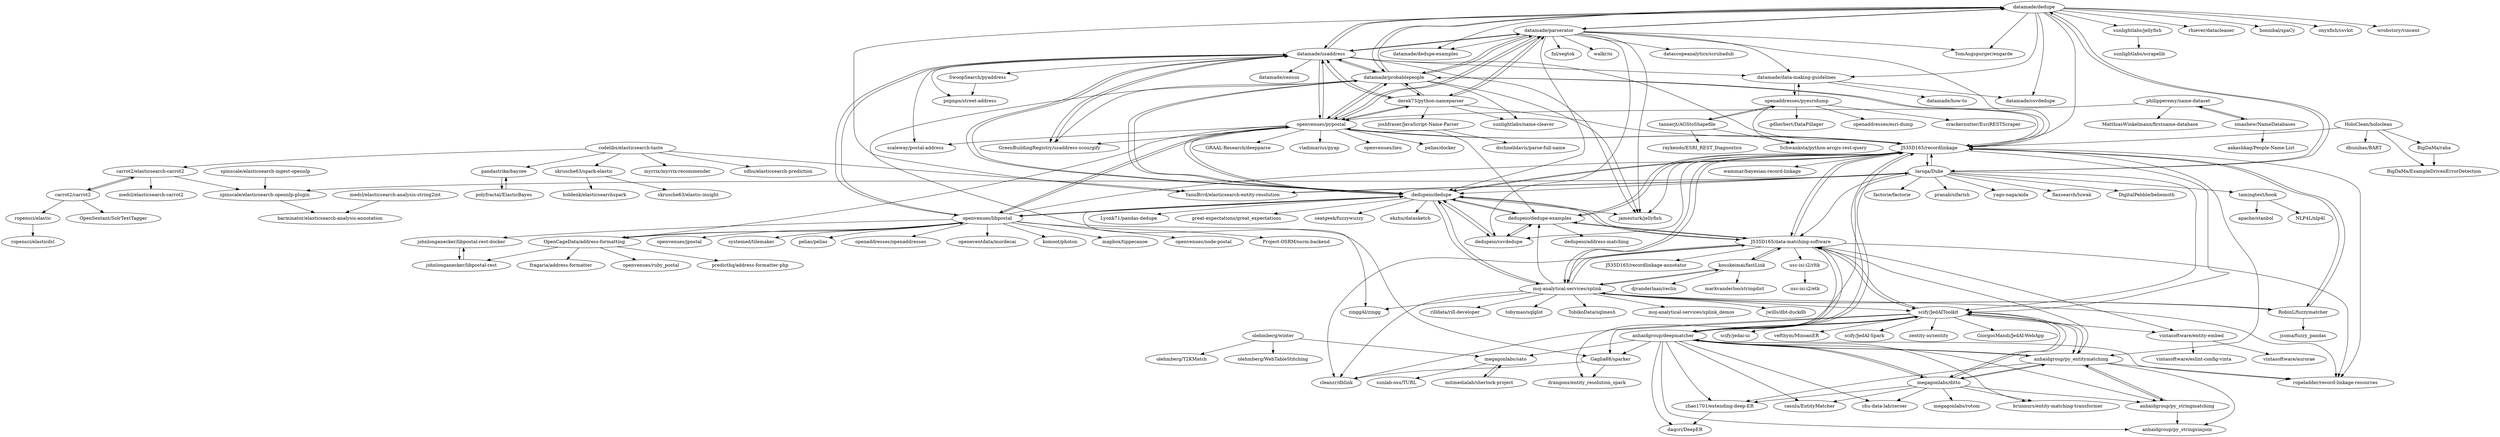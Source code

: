 digraph G {
"datamade/dedupe" -> "datamade/dedupe-examples"
"datamade/dedupe" -> "datamade/parserator"
"datamade/dedupe" -> "datamade/csvdedupe"
"datamade/dedupe" -> "larsga/Duke"
"datamade/dedupe" -> "datamade/usaddress"
"datamade/dedupe" -> "datamade/probablepeople"
"datamade/dedupe" -> "YannBrrd/elasticsearch-entity-resolution"
"datamade/dedupe" -> "J535D165/recordlinkage"
"datamade/dedupe" -> "datamade/data-making-guidelines"
"datamade/dedupe" -> "sunlightlabs/jellyfish"
"datamade/dedupe" -> "rhiever/datacleaner" ["e"=1]
"datamade/dedupe" -> "honnibal/spaCy" ["e"=1]
"datamade/dedupe" -> "onyxfish/csvkit" ["e"=1]
"datamade/dedupe" -> "TomAugspurger/engarde" ["e"=1]
"datamade/dedupe" -> "wrobstory/vincent" ["e"=1]
"openvenues/libpostal" -> "openvenues/pypostal"
"openvenues/libpostal" -> "pelias/pelias" ["e"=1]
"openvenues/libpostal" -> "OpenCageData/address-formatting"
"openvenues/libpostal" -> "datamade/usaddress"
"openvenues/libpostal" -> "openaddresses/openaddresses" ["e"=1]
"openvenues/libpostal" -> "dedupeio/dedupe"
"openvenues/libpostal" -> "J535D165/recordlinkage"
"openvenues/libpostal" -> "openeventdata/mordecai" ["e"=1]
"openvenues/libpostal" -> "komoot/photon" ["e"=1]
"openvenues/libpostal" -> "mapbox/tippecanoe" ["e"=1]
"openvenues/libpostal" -> "openvenues/node-postal"
"openvenues/libpostal" -> "Project-OSRM/osrm-backend" ["e"=1]
"openvenues/libpostal" -> "openvenues/jpostal"
"openvenues/libpostal" -> "johnlonganecker/libpostal-rest-docker"
"openvenues/libpostal" -> "systemed/tilemaker" ["e"=1]
"dedupeio/dedupe" -> "J535D165/recordlinkage"
"dedupeio/dedupe" -> "dedupeio/dedupe-examples"
"dedupeio/dedupe" -> "J535D165/data-matching-software"
"dedupeio/dedupe" -> "dedupeio/csvdedupe"
"dedupeio/dedupe" -> "moj-analytical-services/splink"
"dedupeio/dedupe" -> "jamesturk/jellyfish" ["e"=1]
"dedupeio/dedupe" -> "zinggAI/zingg" ["e"=1]
"dedupeio/dedupe" -> "datamade/usaddress"
"dedupeio/dedupe" -> "seatgeek/fuzzywuzzy" ["e"=1]
"dedupeio/dedupe" -> "openvenues/libpostal"
"dedupeio/dedupe" -> "datamade/probablepeople"
"dedupeio/dedupe" -> "ekzhu/datasketch" ["e"=1]
"dedupeio/dedupe" -> "Lyonk71/pandas-dedupe"
"dedupeio/dedupe" -> "openvenues/pypostal"
"dedupeio/dedupe" -> "great-expectations/great_expectations" ["e"=1]
"anhaidgroup/deepmatcher" -> "anhaidgroup/py_entitymatching"
"anhaidgroup/deepmatcher" -> "megagonlabs/ditto"
"anhaidgroup/deepmatcher" -> "scify/JedAIToolkit"
"anhaidgroup/deepmatcher" -> "anhaidgroup/py_stringmatching"
"anhaidgroup/deepmatcher" -> "zhao1701/extending-deep-ER"
"anhaidgroup/deepmatcher" -> "J535D165/recordlinkage"
"anhaidgroup/deepmatcher" -> "J535D165/data-matching-software"
"anhaidgroup/deepmatcher" -> "brunnurs/entity-matching-transformer"
"anhaidgroup/deepmatcher" -> "ropeladder/record-linkage-resources"
"anhaidgroup/deepmatcher" -> "megagonlabs/sato"
"anhaidgroup/deepmatcher" -> "Gaglia88/sparker"
"anhaidgroup/deepmatcher" -> "daqcri/DeepER"
"anhaidgroup/deepmatcher" -> "casnlu/EntityMatcher"
"anhaidgroup/deepmatcher" -> "chu-data-lab/zeroer"
"anhaidgroup/deepmatcher" -> "anhaidgroup/py_stringsimjoin"
"spinscale/elasticsearch-opennlp-plugin" -> "barminator/elasticsearch-analysis-annotation"
"tamingtext/book" -> "NLP4L/nlp4l"
"tamingtext/book" -> "apache/stanbol"
"openaddresses/pyesridump" -> "Schwanksta/python-arcgis-rest-query"
"openaddresses/pyesridump" -> "tannerjt/AGStoShapefile"
"openaddresses/pyesridump" -> "openaddresses/esri-dump"
"openaddresses/pyesridump" -> "crackernutter/EsriRESTScraper"
"openaddresses/pyesridump" -> "gdherbert/DataPillager"
"openaddresses/pyesridump" -> "datamade/data-making-guidelines"
"ropensci/elastic" -> "ropensci/elasticdsl"
"carrot2/carrot2" -> "carrot2/elasticsearch-carrot2"
"carrot2/carrot2" -> "OpenSextant/SolrTextTagger" ["e"=1]
"carrot2/carrot2" -> "ropensci/elastic"
"Gaglia88/sparker" -> "drangons/entity_resolution_spark"
"Gaglia88/sparker" -> "cleanzr/dblink"
"datamade/parserator" -> "datamade/probablepeople"
"datamade/parserator" -> "datamade/usaddress"
"datamade/parserator" -> "datamade/dedupe"
"datamade/parserator" -> "datamade/data-making-guidelines"
"datamade/parserator" -> "openvenues/pypostal"
"datamade/parserator" -> "datascopeanalytics/scrubadub" ["e"=1]
"datamade/parserator" -> "jamesturk/jellyfish" ["e"=1]
"datamade/parserator" -> "J535D165/recordlinkage"
"datamade/parserator" -> "dedupeio/csvdedupe"
"datamade/parserator" -> "TomAugspurger/engarde" ["e"=1]
"datamade/parserator" -> "fnl/segtok" ["e"=1]
"datamade/parserator" -> "derek73/python-nameparser"
"datamade/parserator" -> "walkr/oi" ["e"=1]
"datamade/parserator" -> "dedupeio/dedupe"
"datamade/parserator" -> "datamade/dedupe-examples"
"scify/JedAIToolkit" -> "scify/jedai-ui"
"scify/JedAIToolkit" -> "vefthym/MinoanER"
"scify/JedAIToolkit" -> "J535D165/data-matching-software"
"scify/JedAIToolkit" -> "Gaglia88/sparker"
"scify/JedAIToolkit" -> "scify/JedAI-Spark"
"scify/JedAIToolkit" -> "zentity-io/zentity"
"scify/JedAIToolkit" -> "GiorgosMandi/JedAI-WebApp"
"scify/JedAIToolkit" -> "megagonlabs/ditto"
"scify/JedAIToolkit" -> "anhaidgroup/py_entitymatching"
"scify/JedAIToolkit" -> "anhaidgroup/deepmatcher"
"scify/JedAIToolkit" -> "cleanzr/dblink"
"scify/JedAIToolkit" -> "vintasoftware/entity-embed"
"philipperemy/name-dataset" -> "smashew/NameDatabases"
"philipperemy/name-dataset" -> "MatthiasWinkelmann/firstname-database"
"philipperemy/name-dataset" -> "openvenues/pypostal"
"datamade/data-making-guidelines" -> "openaddresses/pyesridump"
"datamade/data-making-guidelines" -> "datamade/how-to"
"datamade/data-making-guidelines" -> "datamade/csvdedupe"
"spinscale/elasticsearch-ingest-opennlp" -> "spinscale/elasticsearch-opennlp-plugin"
"OpenCageData/address-formatting" -> "fragaria/address-formatter"
"OpenCageData/address-formatting" -> "johnlonganecker/libpostal-rest"
"OpenCageData/address-formatting" -> "openvenues/libpostal"
"OpenCageData/address-formatting" -> "openvenues/ruby_postal"
"OpenCageData/address-formatting" -> "predicthq/address-formatter-php"
"openvenues/pypostal" -> "openvenues/libpostal"
"openvenues/pypostal" -> "datamade/usaddress"
"openvenues/pypostal" -> "J535D165/recordlinkage"
"openvenues/pypostal" -> "GRAAL-Research/deepparse"
"openvenues/pypostal" -> "vladimarius/pyap"
"openvenues/pypostal" -> "GreenBuildingRegistry/usaddress-scourgify"
"openvenues/pypostal" -> "datamade/parserator"
"openvenues/pypostal" -> "datamade/probablepeople"
"openvenues/pypostal" -> "dedupeio/dedupe-examples"
"openvenues/pypostal" -> "scaleway/postal-address"
"openvenues/pypostal" -> "OpenCageData/address-formatting"
"openvenues/pypostal" -> "dedupeio/dedupe"
"openvenues/pypostal" -> "openvenues/lieu"
"openvenues/pypostal" -> "derek73/python-nameparser"
"openvenues/pypostal" -> "pelias/docker" ["e"=1]
"codelibs/elasticsearch-taste" -> "pandastrike/bayzee"
"codelibs/elasticsearch-taste" -> "myrrix/myrrix-recommender" ["e"=1]
"codelibs/elasticsearch-taste" -> "YannBrrd/elasticsearch-entity-resolution"
"codelibs/elasticsearch-taste" -> "sdhu/elasticsearch-prediction"
"codelibs/elasticsearch-taste" -> "carrot2/elasticsearch-carrot2"
"codelibs/elasticsearch-taste" -> "skrusche63/spark-elastic"
"HoloClean/holoclean" -> "BigDaMa/raha"
"HoloClean/holoclean" -> "dbunibas/BART"
"HoloClean/holoclean" -> "BigDaMa/ExampleDrivenErrorDetection"
"HoloClean/holoclean" -> "J535D165/recordlinkage"
"tannerjt/AGStoShapefile" -> "openaddresses/pyesridump"
"tannerjt/AGStoShapefile" -> "Schwanksta/python-arcgis-rest-query"
"tannerjt/AGStoShapefile" -> "raykendo/ESRI_REST_Diagnostics" ["e"=1]
"smashew/NameDatabases" -> "aakashkag/People-Name-List"
"smashew/NameDatabases" -> "philipperemy/name-dataset"
"datamade/usaddress" -> "datamade/probablepeople"
"datamade/usaddress" -> "datamade/parserator"
"datamade/usaddress" -> "GreenBuildingRegistry/usaddress-scourgify"
"datamade/usaddress" -> "openvenues/pypostal"
"datamade/usaddress" -> "datamade/dedupe"
"datamade/usaddress" -> "openvenues/libpostal"
"datamade/usaddress" -> "dedupeio/dedupe"
"datamade/usaddress" -> "SwoopSearch/pyaddress"
"datamade/usaddress" -> "scaleway/postal-address"
"datamade/usaddress" -> "derek73/python-nameparser"
"datamade/usaddress" -> "datamade/data-making-guidelines"
"datamade/usaddress" -> "datamade/census" ["e"=1]
"datamade/usaddress" -> "jamesturk/jellyfish" ["e"=1]
"datamade/usaddress" -> "pnpnpn/street-address"
"datamade/usaddress" -> "J535D165/recordlinkage"
"megagonlabs/ditto" -> "anhaidgroup/deepmatcher"
"megagonlabs/ditto" -> "anhaidgroup/py_entitymatching"
"megagonlabs/ditto" -> "chu-data-lab/zeroer"
"megagonlabs/ditto" -> "zhao1701/extending-deep-ER"
"megagonlabs/ditto" -> "brunnurs/entity-matching-transformer"
"megagonlabs/ditto" -> "scify/JedAIToolkit"
"megagonlabs/ditto" -> "anhaidgroup/py_stringmatching"
"megagonlabs/ditto" -> "casnlu/EntityMatcher"
"megagonlabs/ditto" -> "megagonlabs/rotom"
"larsga/Duke" -> "YannBrrd/elasticsearch-entity-resolution"
"larsga/Duke" -> "datamade/dedupe"
"larsga/Duke" -> "J535D165/recordlinkage"
"larsga/Duke" -> "scify/JedAIToolkit"
"larsga/Duke" -> "dedupeio/dedupe"
"larsga/Duke" -> "J535D165/data-matching-software"
"larsga/Duke" -> "tamingtext/book"
"larsga/Duke" -> "spinscale/elasticsearch-opennlp-plugin"
"larsga/Duke" -> "factorie/factorie" ["e"=1]
"larsga/Duke" -> "pranab/sifarish" ["e"=1]
"larsga/Duke" -> "drangons/entity_resolution_spark"
"larsga/Duke" -> "yago-naga/aida" ["e"=1]
"larsga/Duke" -> "flaxsearch/luwak" ["e"=1]
"larsga/Duke" -> "DigitalPebble/behemoth" ["e"=1]
"derek73/python-nameparser" -> "datamade/probablepeople"
"derek73/python-nameparser" -> "sunlightlabs/name-cleaver"
"derek73/python-nameparser" -> "datamade/usaddress"
"derek73/python-nameparser" -> "joshfraser/JavaScript-Name-Parser"
"derek73/python-nameparser" -> "openvenues/pypostal"
"derek73/python-nameparser" -> "J535D165/recordlinkage"
"derek73/python-nameparser" -> "datamade/parserator"
"carrot2/elasticsearch-carrot2" -> "spinscale/elasticsearch-opennlp-plugin"
"carrot2/elasticsearch-carrot2" -> "carrot2/carrot2"
"carrot2/elasticsearch-carrot2" -> "medcl/elasticsearch-carrot2" ["e"=1]
"sunlightlabs/jellyfish" -> "sunlightlabs/scrapelib" ["e"=1]
"kosukeimai/fastLink" -> "djvanderlaan/reclin"
"kosukeimai/fastLink" -> "J535D165/data-matching-software"
"kosukeimai/fastLink" -> "markvanderloo/stringdist" ["e"=1]
"kosukeimai/fastLink" -> "moj-analytical-services/splink"
"moj-analytical-services/splink" -> "J535D165/recordlinkage"
"moj-analytical-services/splink" -> "RobinL/fuzzymatcher"
"moj-analytical-services/splink" -> "moj-analytical-services/splink_demos"
"moj-analytical-services/splink" -> "J535D165/data-matching-software"
"moj-analytical-services/splink" -> "kosukeimai/fastLink"
"moj-analytical-services/splink" -> "dedupeio/dedupe"
"moj-analytical-services/splink" -> "zinggAI/zingg" ["e"=1]
"moj-analytical-services/splink" -> "jwills/dbt-duckdb" ["e"=1]
"moj-analytical-services/splink" -> "ropeladder/record-linkage-resources"
"moj-analytical-services/splink" -> "rilldata/rill-developer" ["e"=1]
"moj-analytical-services/splink" -> "scify/JedAIToolkit"
"moj-analytical-services/splink" -> "cleanzr/dblink"
"moj-analytical-services/splink" -> "tobymao/sqlglot" ["e"=1]
"moj-analytical-services/splink" -> "dedupeio/dedupe-examples"
"moj-analytical-services/splink" -> "TobikoData/sqlmesh" ["e"=1]
"YannBrrd/elasticsearch-entity-resolution" -> "larsga/Duke"
"medcl/elasticsearch-analysis-string2int" -> "barminator/elasticsearch-analysis-annotation"
"mitmedialab/sherlock-project" -> "megagonlabs/sato"
"J535D165/data-matching-software" -> "J535D165/recordlinkage"
"J535D165/data-matching-software" -> "scify/JedAIToolkit"
"J535D165/data-matching-software" -> "ropeladder/record-linkage-resources"
"J535D165/data-matching-software" -> "kosukeimai/fastLink"
"J535D165/data-matching-software" -> "dedupeio/dedupe"
"J535D165/data-matching-software" -> "moj-analytical-services/splink"
"J535D165/data-matching-software" -> "dedupeio/dedupe-examples"
"J535D165/data-matching-software" -> "usc-isi-i2/rltk"
"J535D165/data-matching-software" -> "anhaidgroup/deepmatcher"
"J535D165/data-matching-software" -> "vintasoftware/entity-embed"
"J535D165/data-matching-software" -> "J535D165/recordlinkage-annotator"
"J535D165/data-matching-software" -> "cleanzr/dblink"
"J535D165/data-matching-software" -> "anhaidgroup/py_entitymatching"
"J535D165/recordlinkage" -> "J535D165/data-matching-software"
"J535D165/recordlinkage" -> "dedupeio/dedupe"
"J535D165/recordlinkage" -> "moj-analytical-services/splink"
"J535D165/recordlinkage" -> "RobinL/fuzzymatcher"
"J535D165/recordlinkage" -> "dedupeio/dedupe-examples"
"J535D165/recordlinkage" -> "ropeladder/record-linkage-resources"
"J535D165/recordlinkage" -> "anhaidgroup/deepmatcher"
"J535D165/recordlinkage" -> "openvenues/pypostal"
"J535D165/recordlinkage" -> "anhaidgroup/py_entitymatching"
"J535D165/recordlinkage" -> "scify/JedAIToolkit"
"J535D165/recordlinkage" -> "jamesturk/jellyfish" ["e"=1]
"J535D165/recordlinkage" -> "larsga/Duke"
"J535D165/recordlinkage" -> "dedupeio/csvdedupe"
"J535D165/recordlinkage" -> "datamade/probablepeople"
"J535D165/recordlinkage" -> "wammar/bayesian-record-linkage"
"GreenBuildingRegistry/usaddress-scourgify" -> "datamade/usaddress"
"datamade/probablepeople" -> "datamade/usaddress"
"datamade/probablepeople" -> "datamade/parserator"
"datamade/probablepeople" -> "derek73/python-nameparser"
"datamade/probablepeople" -> "datamade/dedupe"
"datamade/probablepeople" -> "GreenBuildingRegistry/usaddress-scourgify"
"datamade/probablepeople" -> "J535D165/recordlinkage"
"datamade/probablepeople" -> "sunlightlabs/name-cleaver"
"datamade/probablepeople" -> "dedupeio/dedupe"
"datamade/probablepeople" -> "openvenues/pypostal"
"datamade/probablepeople" -> "Gaglia88/sparker"
"datamade/probablepeople" -> "jamesturk/jellyfish" ["e"=1]
"SwoopSearch/pyaddress" -> "pnpnpn/street-address"
"olehmberg/winter" -> "olehmberg/T2KMatch"
"olehmberg/winter" -> "olehmberg/WebTableStitching"
"olehmberg/winter" -> "megagonlabs/sato"
"RobinL/fuzzymatcher" -> "moj-analytical-services/splink"
"RobinL/fuzzymatcher" -> "J535D165/recordlinkage"
"RobinL/fuzzymatcher" -> "jsoma/fuzzy_pandas"
"johnlonganecker/libpostal-rest" -> "johnlonganecker/libpostal-rest-docker"
"dedupeio/csvdedupe" -> "dedupeio/dedupe-examples"
"dedupeio/csvdedupe" -> "dedupeio/dedupe"
"usc-isi-i2/rltk" -> "usc-isi-i2/etk" ["e"=1]
"megagonlabs/sato" -> "mitmedialab/sherlock-project"
"megagonlabs/sato" -> "sunlab-osu/TURL" ["e"=1]
"pandastrike/bayzee" -> "polyfractal/ElasticBayes"
"anhaidgroup/py_stringmatching" -> "anhaidgroup/py_stringsimjoin"
"anhaidgroup/py_stringmatching" -> "anhaidgroup/py_entitymatching"
"vintasoftware/entity-embed" -> "vintasoftware/aurorae"
"vintasoftware/entity-embed" -> "vintasoftware/eslint-config-vinta"
"anhaidgroup/py_entitymatching" -> "anhaidgroup/py_stringmatching"
"anhaidgroup/py_entitymatching" -> "anhaidgroup/deepmatcher"
"anhaidgroup/py_entitymatching" -> "megagonlabs/ditto"
"anhaidgroup/py_entitymatching" -> "anhaidgroup/py_stringsimjoin"
"anhaidgroup/py_entitymatching" -> "zhao1701/extending-deep-ER"
"anhaidgroup/py_entitymatching" -> "scify/JedAIToolkit"
"anhaidgroup/py_entitymatching" -> "ropeladder/record-linkage-resources"
"polyfractal/ElasticBayes" -> "pandastrike/bayzee"
"skrusche63/spark-elastic" -> "skrusche63/elastic-insight"
"skrusche63/spark-elastic" -> "holdenk/elasticsearchspark" ["e"=1]
"joshfraser/JavaScript-Name-Parser" -> "dschnelldavis/parse-full-name"
"dedupeio/dedupe-examples" -> "dedupeio/dedupe"
"dedupeio/dedupe-examples" -> "dedupeio/csvdedupe"
"dedupeio/dedupe-examples" -> "J535D165/recordlinkage"
"dedupeio/dedupe-examples" -> "J535D165/data-matching-software"
"dedupeio/dedupe-examples" -> "dedupeio/address-matching"
"BigDaMa/raha" -> "BigDaMa/ExampleDrivenErrorDetection"
"zhao1701/extending-deep-ER" -> "daqcri/DeepER"
"johnlonganecker/libpostal-rest-docker" -> "johnlonganecker/libpostal-rest"
"datamade/dedupe" ["l"="25.324,29.817"]
"datamade/dedupe-examples" ["l"="25.292,29.812"]
"datamade/parserator" ["l"="25.311,29.846"]
"datamade/csvdedupe" ["l"="25.32,29.781"]
"larsga/Duke" ["l"="25.371,29.813"]
"datamade/usaddress" ["l"="25.296,29.871"]
"datamade/probablepeople" ["l"="25.322,29.863"]
"YannBrrd/elasticsearch-entity-resolution" ["l"="25.37,29.763"]
"J535D165/recordlinkage" ["l"="25.358,29.87"]
"datamade/data-making-guidelines" ["l"="25.348,29.792"]
"sunlightlabs/jellyfish" ["l"="25.282,29.776"]
"rhiever/datacleaner" ["l"="21.588,28.903"]
"honnibal/spaCy" ["l"="21.733,28.836"]
"onyxfish/csvkit" ["l"="21.884,28.765"]
"TomAugspurger/engarde" ["l"="21.537,28.908"]
"wrobstory/vincent" ["l"="21.703,28.799"]
"openvenues/libpostal" ["l"="25.299,29.937"]
"openvenues/pypostal" ["l"="25.291,29.897"]
"pelias/pelias" ["l"="18.568,24.619"]
"OpenCageData/address-formatting" ["l"="25.283,29.977"]
"openaddresses/openaddresses" ["l"="-1.586,-28.118"]
"dedupeio/dedupe" ["l"="25.338,29.897"]
"openeventdata/mordecai" ["l"="29.59,32.751"]
"komoot/photon" ["l"="18.55,24.599"]
"mapbox/tippecanoe" ["l"="18.675,24.728"]
"openvenues/node-postal" ["l"="25.323,29.985"]
"Project-OSRM/osrm-backend" ["l"="18.51,24.643"]
"openvenues/jpostal" ["l"="25.26,29.956"]
"johnlonganecker/libpostal-rest-docker" ["l"="25.256,29.977"]
"systemed/tilemaker" ["l"="18.665,24.655"]
"dedupeio/dedupe-examples" ["l"="25.364,29.897"]
"J535D165/data-matching-software" ["l"="25.405,29.884"]
"dedupeio/csvdedupe" ["l"="25.339,29.877"]
"moj-analytical-services/splink" ["l"="25.387,29.877"]
"jamesturk/jellyfish" ["l"="29.531,32.711"]
"zinggAI/zingg" ["l"="13.786,23.622"]
"seatgeek/fuzzywuzzy" ["l"="29.592,32.784"]
"ekzhu/datasketch" ["l"="28.488,31.302"]
"Lyonk71/pandas-dedupe" ["l"="25.352,29.946"]
"great-expectations/great_expectations" ["l"="13.678,23.787"]
"anhaidgroup/deepmatcher" ["l"="25.429,29.908"]
"anhaidgroup/py_entitymatching" ["l"="25.435,29.896"]
"megagonlabs/ditto" ["l"="25.457,29.902"]
"scify/JedAIToolkit" ["l"="25.433,29.873"]
"anhaidgroup/py_stringmatching" ["l"="25.465,29.917"]
"zhao1701/extending-deep-ER" ["l"="25.438,29.925"]
"brunnurs/entity-matching-transformer" ["l"="25.463,29.929"]
"ropeladder/record-linkage-resources" ["l"="25.402,29.902"]
"megagonlabs/sato" ["l"="25.489,29.961"]
"Gaglia88/sparker" ["l"="25.399,29.862"]
"daqcri/DeepER" ["l"="25.437,29.942"]
"casnlu/EntityMatcher" ["l"="25.45,29.917"]
"chu-data-lab/zeroer" ["l"="25.473,29.905"]
"anhaidgroup/py_stringsimjoin" ["l"="25.45,29.928"]
"spinscale/elasticsearch-opennlp-plugin" ["l"="25.391,29.711"]
"barminator/elasticsearch-analysis-annotation" ["l"="25.378,29.679"]
"tamingtext/book" ["l"="25.318,29.737"]
"NLP4L/nlp4l" ["l"="25.308,29.704"]
"apache/stanbol" ["l"="25.282,29.713"]
"openaddresses/pyesridump" ["l"="25.411,29.758"]
"Schwanksta/python-arcgis-rest-query" ["l"="25.457,29.748"]
"tannerjt/AGStoShapefile" ["l"="25.437,29.745"]
"openaddresses/esri-dump" ["l"="25.434,29.723"]
"crackernutter/EsriRESTScraper" ["l"="25.41,29.733"]
"gdherbert/DataPillager" ["l"="25.442,29.768"]
"ropensci/elastic" ["l"="25.5,29.593"]
"ropensci/elasticdsl" ["l"="25.514,29.574"]
"carrot2/carrot2" ["l"="25.47,29.624"]
"carrot2/elasticsearch-carrot2" ["l"="25.437,29.654"]
"OpenSextant/SolrTextTagger" ["l"="-6.816,3.614"]
"drangons/entity_resolution_spark" ["l"="25.398,29.827"]
"cleanzr/dblink" ["l"="25.415,29.87"]
"datascopeanalytics/scrubadub" ["l"="21.591,28.946"]
"fnl/segtok" ["l"="20.046,2.515"]
"derek73/python-nameparser" ["l"="25.286,29.849"]
"walkr/oi" ["l"="22.273,3.874"]
"scify/jedai-ui" ["l"="25.454,29.861"]
"vefthym/MinoanER" ["l"="25.465,29.854"]
"scify/JedAI-Spark" ["l"="25.463,29.868"]
"zentity-io/zentity" ["l"="25.49,29.849"]
"GiorgosMandi/JedAI-WebApp" ["l"="25.45,29.85"]
"vintasoftware/entity-embed" ["l"="25.474,29.88"]
"philipperemy/name-dataset" ["l"="25.176,29.933"]
"smashew/NameDatabases" ["l"="25.136,29.937"]
"MatthiasWinkelmann/firstname-database" ["l"="25.156,29.96"]
"datamade/how-to" ["l"="25.342,29.763"]
"spinscale/elasticsearch-ingest-opennlp" ["l"="25.366,29.691"]
"fragaria/address-formatter" ["l"="25.296,30.014"]
"johnlonganecker/libpostal-rest" ["l"="25.252,29.994"]
"openvenues/ruby_postal" ["l"="25.263,30.022"]
"predicthq/address-formatter-php" ["l"="25.279,30.002"]
"GRAAL-Research/deepparse" ["l"="25.223,29.903"]
"vladimarius/pyap" ["l"="25.236,29.931"]
"GreenBuildingRegistry/usaddress-scourgify" ["l"="25.272,29.876"]
"scaleway/postal-address" ["l"="25.255,29.891"]
"openvenues/lieu" ["l"="25.257,29.918"]
"pelias/docker" ["l"="18.561,24.491"]
"codelibs/elasticsearch-taste" ["l"="25.394,29.659"]
"pandastrike/bayzee" ["l"="25.363,29.62"]
"myrrix/myrrix-recommender" ["l"="10.634,26.389"]
"sdhu/elasticsearch-prediction" ["l"="25.391,29.637"]
"skrusche63/spark-elastic" ["l"="25.403,29.612"]
"HoloClean/holoclean" ["l"="25.232,29.831"]
"BigDaMa/raha" ["l"="25.197,29.813"]
"dbunibas/BART" ["l"="25.196,29.834"]
"BigDaMa/ExampleDrivenErrorDetection" ["l"="25.209,29.821"]
"raykendo/ESRI_REST_Diagnostics" ["l"="19.772,25.386"]
"aakashkag/People-Name-List" ["l"="25.105,29.943"]
"SwoopSearch/pyaddress" ["l"="25.235,29.871"]
"datamade/census" ["l"="-1.527,-27.932"]
"pnpnpn/street-address" ["l"="25.248,29.859"]
"megagonlabs/rotom" ["l"="25.49,29.91"]
"factorie/factorie" ["l"="9.566,24.76"]
"pranab/sifarish" ["l"="10.591,23.912"]
"yago-naga/aida" ["l"="25.596,30.925"]
"flaxsearch/luwak" ["l"="-6.884,3.663"]
"DigitalPebble/behemoth" ["l"="25.456,-19.764"]
"sunlightlabs/name-cleaver" ["l"="25.331,29.838"]
"joshfraser/JavaScript-Name-Parser" ["l"="25.24,29.803"]
"medcl/elasticsearch-carrot2" ["l"="-7.198,2.684"]
"sunlightlabs/scrapelib" ["l"="-1.291,-28.052"]
"kosukeimai/fastLink" ["l"="25.421,29.854"]
"djvanderlaan/reclin" ["l"="25.453,29.83"]
"markvanderloo/stringdist" ["l"="20.383,43.542"]
"RobinL/fuzzymatcher" ["l"="25.389,29.847"]
"moj-analytical-services/splink_demos" ["l"="25.39,29.914"]
"jwills/dbt-duckdb" ["l"="13.762,23.568"]
"rilldata/rill-developer" ["l"="13.751,23.591"]
"tobymao/sqlglot" ["l"="13.798,23.68"]
"TobikoData/sqlmesh" ["l"="13.775,23.58"]
"medcl/elasticsearch-analysis-string2int" ["l"="25.354,29.661"]
"mitmedialab/sherlock-project" ["l"="25.498,29.982"]
"usc-isi-i2/rltk" ["l"="25.409,29.936"]
"J535D165/recordlinkage-annotator" ["l"="25.45,29.88"]
"wammar/bayesian-record-linkage" ["l"="25.363,29.844"]
"olehmberg/winter" ["l"="25.53,29.983"]
"olehmberg/T2KMatch" ["l"="25.554,29.987"]
"olehmberg/WebTableStitching" ["l"="25.54,30"]
"jsoma/fuzzy_pandas" ["l"="25.421,29.82"]
"usc-isi-i2/etk" ["l"="26.819,29.124"]
"sunlab-osu/TURL" ["l"="-10.701,-4.645"]
"polyfractal/ElasticBayes" ["l"="25.351,29.603"]
"vintasoftware/aurorae" ["l"="25.502,29.886"]
"vintasoftware/eslint-config-vinta" ["l"="25.508,29.874"]
"skrusche63/elastic-insight" ["l"="25.406,29.59"]
"holdenk/elasticsearchspark" ["l"="11.046,23.908"]
"dschnelldavis/parse-full-name" ["l"="25.215,29.782"]
"dedupeio/address-matching" ["l"="25.375,29.931"]
}